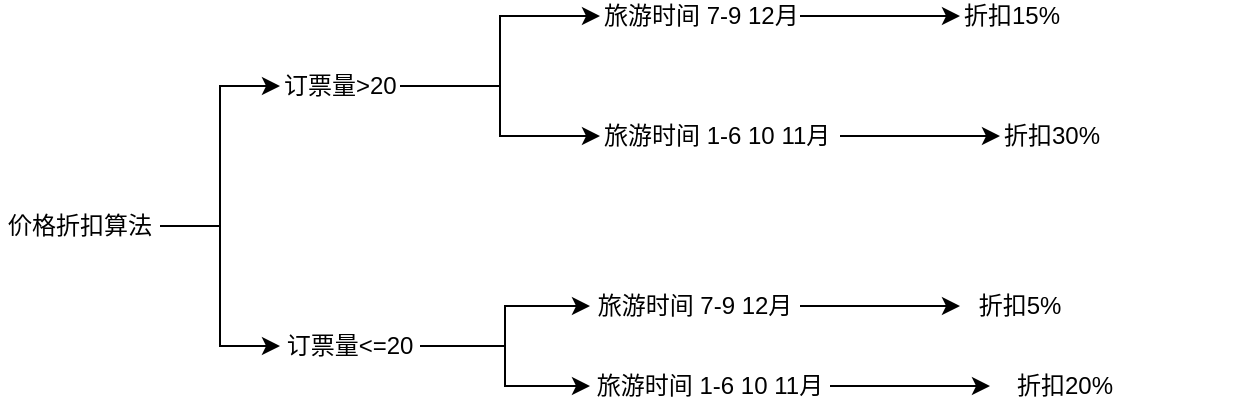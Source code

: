 <mxfile version="20.5.1" type="github">
  <diagram id="XTd4BKGl2KATXrgSTVb3" name="第 1 页">
    <mxGraphModel dx="1182" dy="574" grid="1" gridSize="10" guides="1" tooltips="1" connect="1" arrows="1" fold="1" page="1" pageScale="1" pageWidth="827" pageHeight="1169" math="0" shadow="0">
      <root>
        <mxCell id="0" />
        <mxCell id="1" parent="0" />
        <mxCell id="fBGqpblrRfGBrSMrNzTc-3" value="" style="edgeStyle=orthogonalEdgeStyle;rounded=0;orthogonalLoop=1;jettySize=auto;html=1;entryX=0;entryY=0.5;entryDx=0;entryDy=0;" edge="1" parent="1" source="fBGqpblrRfGBrSMrNzTc-1" target="fBGqpblrRfGBrSMrNzTc-2">
          <mxGeometry relative="1" as="geometry" />
        </mxCell>
        <mxCell id="fBGqpblrRfGBrSMrNzTc-7" style="edgeStyle=orthogonalEdgeStyle;rounded=0;orthogonalLoop=1;jettySize=auto;html=1;exitX=1;exitY=0.5;exitDx=0;exitDy=0;entryX=0;entryY=0.5;entryDx=0;entryDy=0;" edge="1" parent="1" source="fBGqpblrRfGBrSMrNzTc-1" target="fBGqpblrRfGBrSMrNzTc-6">
          <mxGeometry relative="1" as="geometry" />
        </mxCell>
        <mxCell id="fBGqpblrRfGBrSMrNzTc-1" value="价格折扣算法" style="text;html=1;strokeColor=none;fillColor=none;align=center;verticalAlign=middle;whiteSpace=wrap;rounded=0;" vertex="1" parent="1">
          <mxGeometry x="160" y="270" width="80" height="20" as="geometry" />
        </mxCell>
        <mxCell id="fBGqpblrRfGBrSMrNzTc-9" value="" style="edgeStyle=orthogonalEdgeStyle;rounded=0;orthogonalLoop=1;jettySize=auto;html=1;entryX=0;entryY=0.5;entryDx=0;entryDy=0;" edge="1" parent="1" source="fBGqpblrRfGBrSMrNzTc-2" target="fBGqpblrRfGBrSMrNzTc-8">
          <mxGeometry relative="1" as="geometry" />
        </mxCell>
        <mxCell id="fBGqpblrRfGBrSMrNzTc-11" value="" style="edgeStyle=orthogonalEdgeStyle;rounded=0;orthogonalLoop=1;jettySize=auto;html=1;entryX=0;entryY=0.5;entryDx=0;entryDy=0;" edge="1" parent="1" source="fBGqpblrRfGBrSMrNzTc-2" target="fBGqpblrRfGBrSMrNzTc-10">
          <mxGeometry relative="1" as="geometry" />
        </mxCell>
        <mxCell id="fBGqpblrRfGBrSMrNzTc-2" value="订票量&amp;gt;20" style="text;html=1;strokeColor=none;fillColor=none;align=left;verticalAlign=middle;whiteSpace=wrap;rounded=0;" vertex="1" parent="1">
          <mxGeometry x="300" y="200" width="60" height="20" as="geometry" />
        </mxCell>
        <mxCell id="fBGqpblrRfGBrSMrNzTc-13" value="" style="edgeStyle=orthogonalEdgeStyle;rounded=0;orthogonalLoop=1;jettySize=auto;html=1;" edge="1" parent="1" source="fBGqpblrRfGBrSMrNzTc-6" target="fBGqpblrRfGBrSMrNzTc-12">
          <mxGeometry relative="1" as="geometry" />
        </mxCell>
        <mxCell id="fBGqpblrRfGBrSMrNzTc-15" value="" style="edgeStyle=orthogonalEdgeStyle;rounded=0;orthogonalLoop=1;jettySize=auto;html=1;entryX=0;entryY=0.5;entryDx=0;entryDy=0;" edge="1" parent="1" source="fBGqpblrRfGBrSMrNzTc-6" target="fBGqpblrRfGBrSMrNzTc-14">
          <mxGeometry relative="1" as="geometry" />
        </mxCell>
        <mxCell id="fBGqpblrRfGBrSMrNzTc-6" value="订票量&amp;lt;=20" style="text;html=1;strokeColor=none;fillColor=none;align=center;verticalAlign=middle;whiteSpace=wrap;rounded=0;" vertex="1" parent="1">
          <mxGeometry x="300" y="330" width="70" height="20" as="geometry" />
        </mxCell>
        <mxCell id="fBGqpblrRfGBrSMrNzTc-21" value="" style="edgeStyle=orthogonalEdgeStyle;rounded=0;orthogonalLoop=1;jettySize=auto;html=1;" edge="1" parent="1" source="fBGqpblrRfGBrSMrNzTc-8" target="fBGqpblrRfGBrSMrNzTc-20">
          <mxGeometry relative="1" as="geometry" />
        </mxCell>
        <mxCell id="fBGqpblrRfGBrSMrNzTc-8" value="旅游时间 7-9 12月" style="text;html=1;strokeColor=none;fillColor=none;align=left;verticalAlign=middle;whiteSpace=wrap;rounded=0;" vertex="1" parent="1">
          <mxGeometry x="460" y="170" width="100" height="10" as="geometry" />
        </mxCell>
        <mxCell id="fBGqpblrRfGBrSMrNzTc-23" value="" style="edgeStyle=orthogonalEdgeStyle;rounded=0;orthogonalLoop=1;jettySize=auto;html=1;" edge="1" parent="1" source="fBGqpblrRfGBrSMrNzTc-10" target="fBGqpblrRfGBrSMrNzTc-22">
          <mxGeometry relative="1" as="geometry" />
        </mxCell>
        <mxCell id="fBGqpblrRfGBrSMrNzTc-10" value="旅游时间 1-6 10 11月" style="text;html=1;strokeColor=none;fillColor=none;align=left;verticalAlign=middle;whiteSpace=wrap;rounded=0;" vertex="1" parent="1">
          <mxGeometry x="460" y="230" width="120" height="10" as="geometry" />
        </mxCell>
        <mxCell id="fBGqpblrRfGBrSMrNzTc-17" value="" style="edgeStyle=orthogonalEdgeStyle;rounded=0;orthogonalLoop=1;jettySize=auto;html=1;" edge="1" parent="1" source="fBGqpblrRfGBrSMrNzTc-12" target="fBGqpblrRfGBrSMrNzTc-16">
          <mxGeometry relative="1" as="geometry" />
        </mxCell>
        <mxCell id="fBGqpblrRfGBrSMrNzTc-12" value="&lt;span style=&quot;text-align: left;&quot;&gt;旅游时间 7-9 12月&lt;/span&gt;" style="text;html=1;strokeColor=none;fillColor=none;align=center;verticalAlign=middle;whiteSpace=wrap;rounded=0;" vertex="1" parent="1">
          <mxGeometry x="455" y="310" width="105" height="20" as="geometry" />
        </mxCell>
        <mxCell id="fBGqpblrRfGBrSMrNzTc-19" value="" style="edgeStyle=orthogonalEdgeStyle;rounded=0;orthogonalLoop=1;jettySize=auto;html=1;" edge="1" parent="1" source="fBGqpblrRfGBrSMrNzTc-14" target="fBGqpblrRfGBrSMrNzTc-18">
          <mxGeometry relative="1" as="geometry" />
        </mxCell>
        <mxCell id="fBGqpblrRfGBrSMrNzTc-14" value="&lt;span style=&quot;text-align: left;&quot;&gt;旅游时间 1-6 10 11月&lt;/span&gt;" style="text;html=1;strokeColor=none;fillColor=none;align=center;verticalAlign=middle;whiteSpace=wrap;rounded=0;" vertex="1" parent="1">
          <mxGeometry x="455" y="350" width="120" height="20" as="geometry" />
        </mxCell>
        <mxCell id="fBGqpblrRfGBrSMrNzTc-16" value="&lt;span style=&quot;text-align: left;&quot;&gt;折扣5%&lt;/span&gt;" style="text;html=1;strokeColor=none;fillColor=none;align=center;verticalAlign=middle;whiteSpace=wrap;rounded=0;" vertex="1" parent="1">
          <mxGeometry x="640" y="310" width="60" height="20" as="geometry" />
        </mxCell>
        <mxCell id="fBGqpblrRfGBrSMrNzTc-18" value="&lt;span style=&quot;text-align: left;&quot;&gt;折扣20%&lt;/span&gt;" style="text;html=1;strokeColor=none;fillColor=none;align=center;verticalAlign=middle;whiteSpace=wrap;rounded=0;" vertex="1" parent="1">
          <mxGeometry x="655" y="350" width="75" height="20" as="geometry" />
        </mxCell>
        <mxCell id="fBGqpblrRfGBrSMrNzTc-20" value="折扣15%" style="text;html=1;strokeColor=none;fillColor=none;align=left;verticalAlign=middle;whiteSpace=wrap;rounded=0;" vertex="1" parent="1">
          <mxGeometry x="640" y="170" width="100" height="10" as="geometry" />
        </mxCell>
        <mxCell id="fBGqpblrRfGBrSMrNzTc-22" value="折扣30%" style="text;html=1;strokeColor=none;fillColor=none;align=left;verticalAlign=middle;whiteSpace=wrap;rounded=0;" vertex="1" parent="1">
          <mxGeometry x="660" y="230" width="120" height="10" as="geometry" />
        </mxCell>
      </root>
    </mxGraphModel>
  </diagram>
</mxfile>
